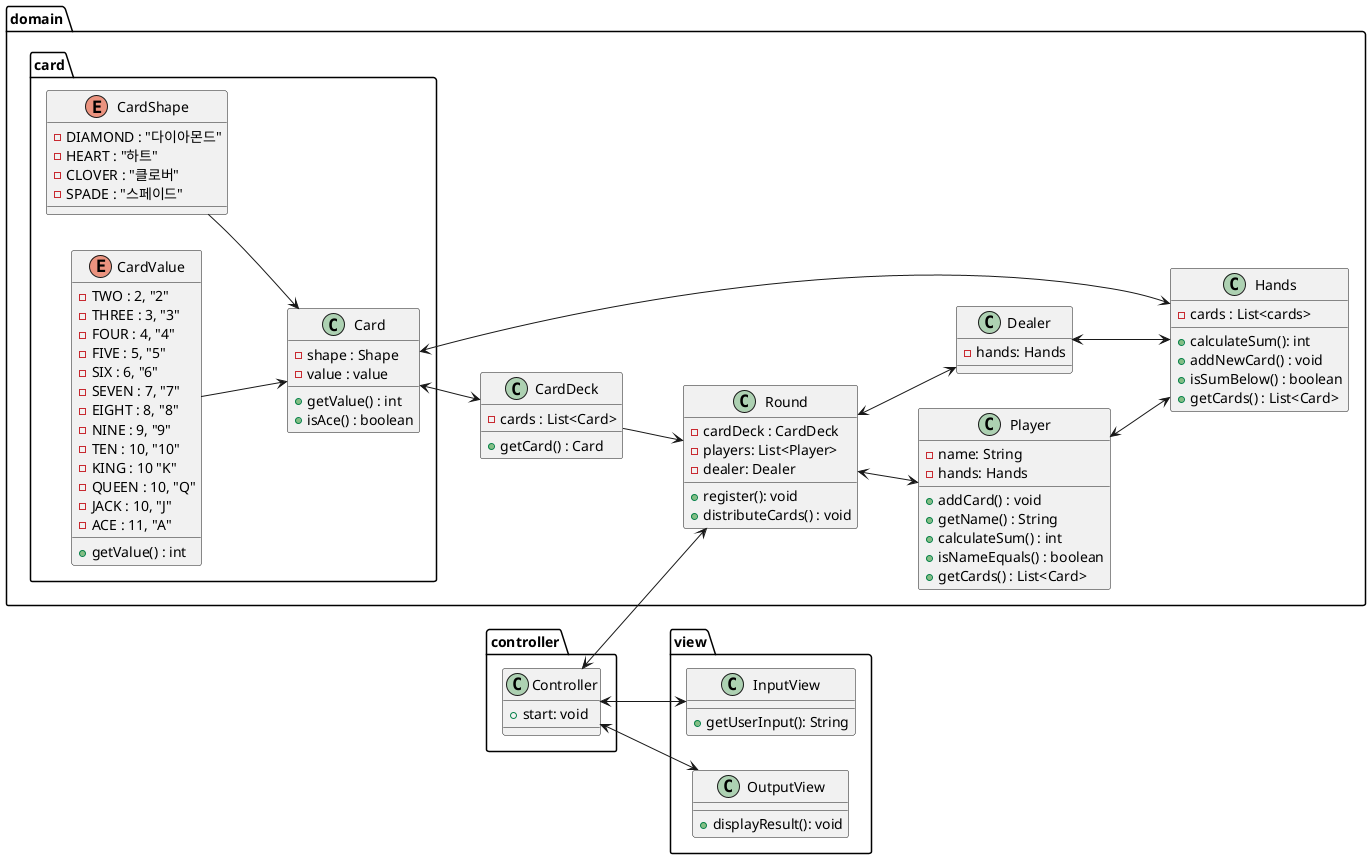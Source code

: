 @startuml
left to right direction
package controller {
  class Controller {
    +start: void
  }
}

package domain {
  class Hands {
    - cards : List<cards>
    + calculateSum(): int
    + addNewCard() : void
    + isSumBelow() : boolean
    + getCards() : List<Card>
  }

  class Player {
    - name: String
    - hands: Hands
    + addCard() : void
    + getName() : String
    + calculateSum() : int
    + isNameEquals() : boolean
    + getCards() : List<Card>
  }

  class Dealer {
    - hands: Hands
  }

  class Round {
    - cardDeck : CardDeck
    - players: List<Player>
    - dealer: Dealer
    + register(): void
    + distributeCards() : void
  }

  class CardDeck {
    - cards : List<Card>
    + getCard() : Card
  }

  package card {
    class Card {
      - shape : Shape
      - value : value
      + getValue() : int
      + isAce() : boolean
    }

    Enum CardShape {
          - DIAMOND : "다이아몬드"
          - HEART : "하트"
          - CLOVER : "클로버"
          - SPADE : "스페이드"
    }

    Enum CardValue {
          - TWO : 2, "2"
          - THREE : 3, "3"
          - FOUR : 4, "4"
          - FIVE : 5, "5"
          - SIX : 6, "6"
          - SEVEN : 7, "7"
          - EIGHT : 8, "8"
          - NINE : 9, "9"
          - TEN : 10, "10"
          - KING : 10 "K"
          - QUEEN : 10, "Q"
          - JACK : 10, "J"
          - ACE : 11, "A"
          + getValue() : int
    }
  }
}

package view {
  class InputView {
    +getUserInput(): String
  }

  class OutputView {
    +displayResult(): void
  }
}


Round <--> Player
Round <--> Dealer
Dealer <--> Hands
Player <--> Hands

CardValue --> Card
CardShape --> Card
Card <--> CardDeck
Card <--> Hands
CardDeck --> Round

Controller <--> Round
Controller <--> InputView
Controller <--> OutputView
@enduml
